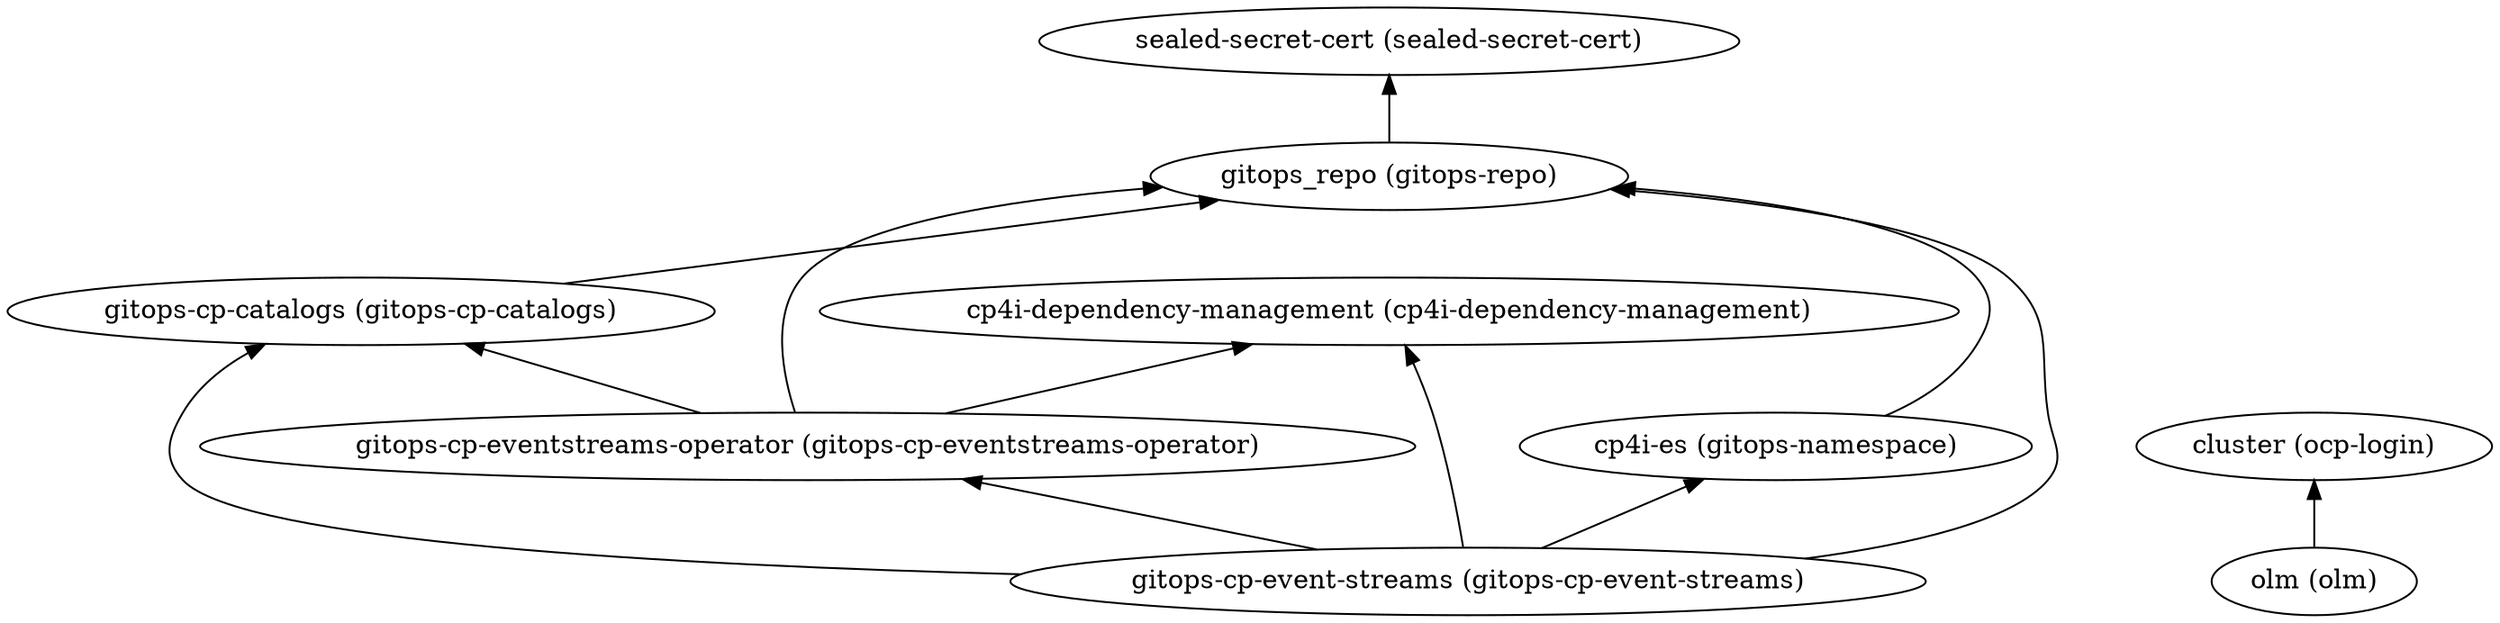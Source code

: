 digraph {
    rankdir="BT"
    "gitops-cp-catalogs (gitops-cp-catalogs)" -> "gitops_repo (gitops-repo)"
"gitops-cp-catalogs (gitops-cp-catalogs)"
"gitops_repo (gitops-repo)" -> "sealed-secret-cert (sealed-secret-cert)"
"gitops_repo (gitops-repo)"
"sealed-secret-cert (sealed-secret-cert)"
"gitops-cp-event-streams (gitops-cp-event-streams)" -> "gitops_repo (gitops-repo)"
"gitops-cp-event-streams (gitops-cp-event-streams)" -> "gitops-cp-catalogs (gitops-cp-catalogs)"
"gitops-cp-event-streams (gitops-cp-event-streams)" -> "cp4i-dependency-management (cp4i-dependency-management)"
"gitops-cp-event-streams (gitops-cp-event-streams)" -> "cp4i-es (gitops-namespace)"
"gitops-cp-event-streams (gitops-cp-event-streams)" -> "gitops-cp-eventstreams-operator (gitops-cp-eventstreams-operator)"
"gitops-cp-event-streams (gitops-cp-event-streams)"
"cp4i-dependency-management (cp4i-dependency-management)"
"cp4i-es (gitops-namespace)" -> "gitops_repo (gitops-repo)"
"cp4i-es (gitops-namespace)"
"gitops-cp-eventstreams-operator (gitops-cp-eventstreams-operator)" -> "gitops_repo (gitops-repo)"
"gitops-cp-eventstreams-operator (gitops-cp-eventstreams-operator)" -> "gitops-cp-catalogs (gitops-cp-catalogs)"
"gitops-cp-eventstreams-operator (gitops-cp-eventstreams-operator)" -> "cp4i-dependency-management (cp4i-dependency-management)"
"gitops-cp-eventstreams-operator (gitops-cp-eventstreams-operator)"
"cluster (ocp-login)"
"olm (olm)" -> "cluster (ocp-login)"
"olm (olm)"
  }